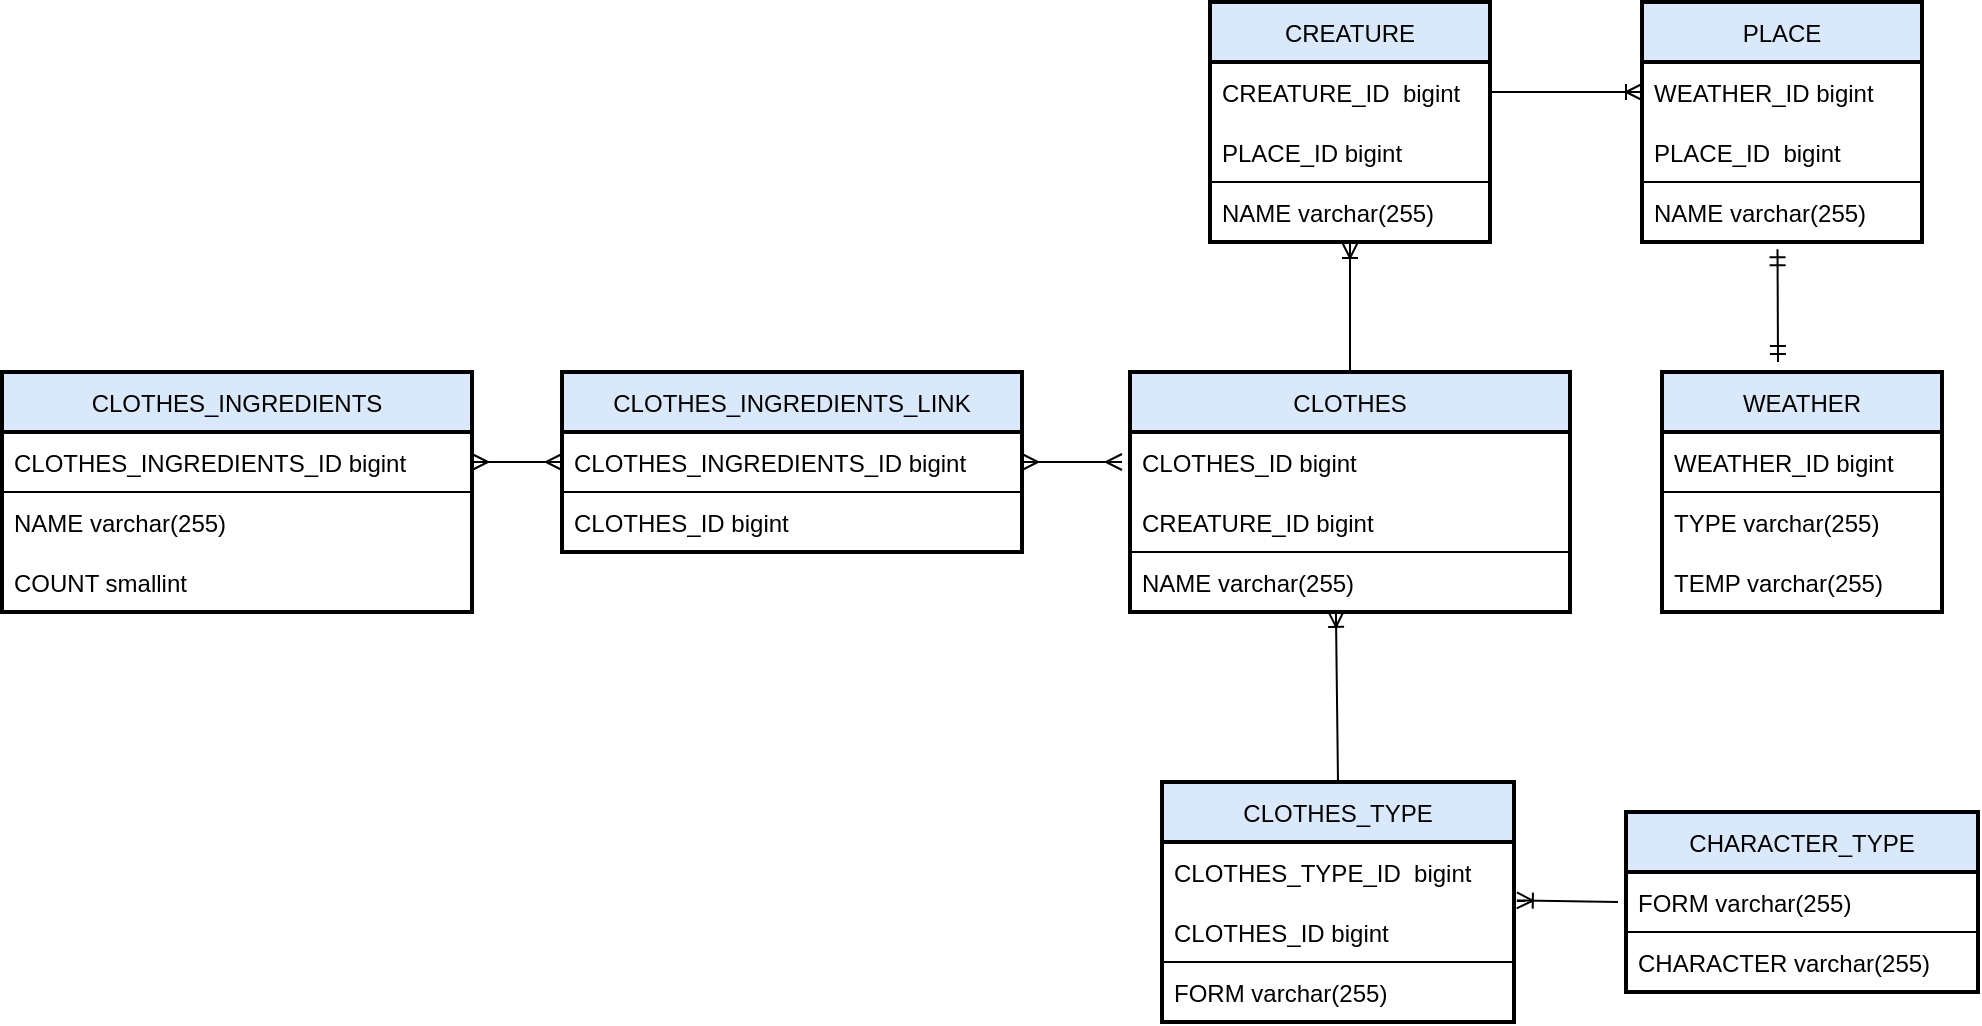 <mxfile version="20.3.0" type="device"><diagram id="iU_kvnuo64UTs_58caMP" name="Страница 1"><mxGraphModel dx="2329" dy="715" grid="1" gridSize="10" guides="1" tooltips="1" connect="1" arrows="1" fold="1" page="1" pageScale="1" pageWidth="827" pageHeight="1169" math="0" shadow="0"><root><mxCell id="0"/><mxCell id="1" parent="0"/><mxCell id="YsS6sekDdvaZAV7GT5Q2-1" value="CREATURE" style="swimlane;fontStyle=0;childLayout=stackLayout;horizontal=1;startSize=30;horizontalStack=0;resizeParent=1;resizeParentMax=0;resizeLast=0;collapsible=1;marginBottom=0;fillColor=#dae8fc;strokeColor=#000000;strokeWidth=2;" parent="1" vertex="1"><mxGeometry x="344" y="320" width="140" height="120" as="geometry"/></mxCell><mxCell id="YsS6sekDdvaZAV7GT5Q2-2" value="CREATURE_ID  bigint" style="text;strokeColor=none;fillColor=none;align=left;verticalAlign=middle;spacingLeft=4;spacingRight=4;overflow=hidden;points=[[0,0.5],[1,0.5]];portConstraint=eastwest;rotatable=0;" parent="YsS6sekDdvaZAV7GT5Q2-1" vertex="1"><mxGeometry y="30" width="140" height="30" as="geometry"/></mxCell><mxCell id="YsS6sekDdvaZAV7GT5Q2-36" value="PLACE_ID bigint" style="text;strokeColor=none;fillColor=none;align=left;verticalAlign=middle;spacingLeft=4;spacingRight=4;overflow=hidden;points=[[0,0.5],[1,0.5]];portConstraint=eastwest;rotatable=0;" parent="YsS6sekDdvaZAV7GT5Q2-1" vertex="1"><mxGeometry y="60" width="140" height="30" as="geometry"/></mxCell><mxCell id="YsS6sekDdvaZAV7GT5Q2-3" value="NAME varchar(255)" style="text;strokeColor=default;fillColor=none;align=left;verticalAlign=middle;spacingLeft=4;spacingRight=4;overflow=hidden;points=[[0,0.5],[1,0.5]];portConstraint=eastwest;rotatable=0;" parent="YsS6sekDdvaZAV7GT5Q2-1" vertex="1"><mxGeometry y="90" width="140" height="30" as="geometry"/></mxCell><mxCell id="YsS6sekDdvaZAV7GT5Q2-6" value="WEATHER" style="swimlane;fontStyle=0;childLayout=stackLayout;horizontal=1;startSize=30;horizontalStack=0;resizeParent=1;resizeParentMax=0;resizeLast=0;collapsible=1;marginBottom=0;fillColor=#dae8fc;strokeColor=#000000;strokeWidth=2;" parent="1" vertex="1"><mxGeometry x="570" y="505" width="140" height="120" as="geometry"/></mxCell><mxCell id="YsS6sekDdvaZAV7GT5Q2-7" value="WEATHER_ID bigint" style="text;strokeColor=default;fillColor=none;align=left;verticalAlign=middle;spacingLeft=4;spacingRight=4;overflow=hidden;points=[[0,0.5],[1,0.5]];portConstraint=eastwest;rotatable=0;" parent="YsS6sekDdvaZAV7GT5Q2-6" vertex="1"><mxGeometry y="30" width="140" height="30" as="geometry"/></mxCell><mxCell id="YsS6sekDdvaZAV7GT5Q2-8" value="TYPE varchar(255)" style="text;strokeColor=none;fillColor=none;align=left;verticalAlign=middle;spacingLeft=4;spacingRight=4;overflow=hidden;points=[[0,0.5],[1,0.5]];portConstraint=eastwest;rotatable=0;" parent="YsS6sekDdvaZAV7GT5Q2-6" vertex="1"><mxGeometry y="60" width="140" height="30" as="geometry"/></mxCell><mxCell id="YsS6sekDdvaZAV7GT5Q2-9" value="TEMP varchar(255)" style="text;strokeColor=none;fillColor=none;align=left;verticalAlign=middle;spacingLeft=4;spacingRight=4;overflow=hidden;points=[[0,0.5],[1,0.5]];portConstraint=eastwest;rotatable=0;" parent="YsS6sekDdvaZAV7GT5Q2-6" vertex="1"><mxGeometry y="90" width="140" height="30" as="geometry"/></mxCell><mxCell id="YsS6sekDdvaZAV7GT5Q2-10" value="PLACE" style="swimlane;fontStyle=0;childLayout=stackLayout;horizontal=1;startSize=30;horizontalStack=0;resizeParent=1;resizeParentMax=0;resizeLast=0;collapsible=1;marginBottom=0;fillColor=#dae8fc;strokeColor=#000000;strokeWidth=2;" parent="1" vertex="1"><mxGeometry x="560" y="320" width="140" height="120" as="geometry"/></mxCell><mxCell id="YsS6sekDdvaZAV7GT5Q2-37" value="WEATHER_ID bigint" style="text;strokeColor=none;fillColor=none;align=left;verticalAlign=middle;spacingLeft=4;spacingRight=4;overflow=hidden;points=[[0,0.5],[1,0.5]];portConstraint=eastwest;rotatable=0;" parent="YsS6sekDdvaZAV7GT5Q2-10" vertex="1"><mxGeometry y="30" width="140" height="30" as="geometry"/></mxCell><mxCell id="YsS6sekDdvaZAV7GT5Q2-11" value="PLACE_ID  bigint" style="text;strokeColor=none;fillColor=none;align=left;verticalAlign=middle;spacingLeft=4;spacingRight=4;overflow=hidden;points=[[0,0.5],[1,0.5]];portConstraint=eastwest;rotatable=0;" parent="YsS6sekDdvaZAV7GT5Q2-10" vertex="1"><mxGeometry y="60" width="140" height="30" as="geometry"/></mxCell><mxCell id="YsS6sekDdvaZAV7GT5Q2-12" value="NAME varchar(255)" style="text;strokeColor=default;fillColor=none;align=left;verticalAlign=middle;spacingLeft=4;spacingRight=4;overflow=hidden;points=[[0,0.5],[1,0.5]];portConstraint=eastwest;rotatable=0;" parent="YsS6sekDdvaZAV7GT5Q2-10" vertex="1"><mxGeometry y="90" width="140" height="30" as="geometry"/></mxCell><mxCell id="YsS6sekDdvaZAV7GT5Q2-14" value="CLOTHES" style="swimlane;fontStyle=0;childLayout=stackLayout;horizontal=1;startSize=30;horizontalStack=0;resizeParent=1;resizeParentMax=0;resizeLast=0;collapsible=1;marginBottom=0;fillColor=#dae8fc;strokeColor=#000000;strokeWidth=2;" parent="1" vertex="1"><mxGeometry x="304" y="505" width="220" height="120" as="geometry"/></mxCell><mxCell id="YsS6sekDdvaZAV7GT5Q2-15" value="CLOTHES_ID bigint" style="text;strokeColor=none;fillColor=none;align=left;verticalAlign=middle;spacingLeft=4;spacingRight=4;overflow=hidden;points=[[0,0.5],[1,0.5]];portConstraint=eastwest;rotatable=0;" parent="YsS6sekDdvaZAV7GT5Q2-14" vertex="1"><mxGeometry y="30" width="220" height="30" as="geometry"/></mxCell><mxCell id="m-VtK1bgJ-UvP5hS1Y6I-1" value="CREATURE_ID bigint" style="text;strokeColor=none;fillColor=none;align=left;verticalAlign=middle;spacingLeft=4;spacingRight=4;overflow=hidden;points=[[0,0.5],[1,0.5]];portConstraint=eastwest;rotatable=0;" parent="YsS6sekDdvaZAV7GT5Q2-14" vertex="1"><mxGeometry y="60" width="220" height="30" as="geometry"/></mxCell><mxCell id="YsS6sekDdvaZAV7GT5Q2-16" value="NAME varchar(255)" style="text;strokeColor=default;fillColor=none;align=left;verticalAlign=middle;spacingLeft=4;spacingRight=4;overflow=hidden;points=[[0,0.5],[1,0.5]];portConstraint=eastwest;rotatable=0;" parent="YsS6sekDdvaZAV7GT5Q2-14" vertex="1"><mxGeometry y="90" width="220" height="30" as="geometry"/></mxCell><mxCell id="YsS6sekDdvaZAV7GT5Q2-18" value="CLOTHES_TYPE" style="swimlane;fontStyle=0;childLayout=stackLayout;horizontal=1;startSize=30;horizontalStack=0;resizeParent=1;resizeParentMax=0;resizeLast=0;collapsible=1;marginBottom=0;fillColor=#dae8fc;strokeColor=#000000;strokeWidth=2;" parent="1" vertex="1"><mxGeometry x="320" y="710" width="176" height="120" as="geometry"/></mxCell><mxCell id="YsS6sekDdvaZAV7GT5Q2-19" value="CLOTHES_TYPE_ID  bigint" style="text;strokeColor=none;fillColor=none;align=left;verticalAlign=middle;spacingLeft=4;spacingRight=4;overflow=hidden;points=[[0,0.5],[1,0.5]];portConstraint=eastwest;rotatable=0;" parent="YsS6sekDdvaZAV7GT5Q2-18" vertex="1"><mxGeometry y="30" width="176" height="30" as="geometry"/></mxCell><mxCell id="YsS6sekDdvaZAV7GT5Q2-43" value="CLOTHES_ID bigint" style="text;strokeColor=none;fillColor=none;align=left;verticalAlign=middle;spacingLeft=4;spacingRight=4;overflow=hidden;points=[[0,0.5],[1,0.5]];portConstraint=eastwest;rotatable=0;rounded=0;glass=0;" parent="YsS6sekDdvaZAV7GT5Q2-18" vertex="1"><mxGeometry y="60" width="176" height="30" as="geometry"/></mxCell><mxCell id="YsS6sekDdvaZAV7GT5Q2-20" value="FORM varchar(255)" style="text;strokeColor=default;fillColor=none;align=left;verticalAlign=middle;spacingLeft=4;spacingRight=4;overflow=hidden;points=[[0,0.5],[1,0.5]];portConstraint=eastwest;rotatable=0;perimeterSpacing=4;strokeWidth=1;rounded=0;" parent="YsS6sekDdvaZAV7GT5Q2-18" vertex="1"><mxGeometry y="90" width="176" height="30" as="geometry"/></mxCell><mxCell id="YsS6sekDdvaZAV7GT5Q2-38" value="CLOTHES_INGREDIENTS_LINK" style="swimlane;fontStyle=0;childLayout=stackLayout;horizontal=1;startSize=30;horizontalStack=0;resizeParent=1;resizeParentMax=0;resizeLast=0;collapsible=1;marginBottom=0;fillColor=#dae8fc;strokeColor=#000000;strokeWidth=2;" parent="1" vertex="1"><mxGeometry x="20" y="505" width="230" height="90" as="geometry"/></mxCell><mxCell id="uHbCr_39R3_nrZsEboGp-1" value="CLOTHES_INGREDIENTS_ID bigint" style="text;strokeColor=default;fillColor=none;align=left;verticalAlign=middle;spacingLeft=4;spacingRight=4;overflow=hidden;points=[[0,0.5],[1,0.5]];portConstraint=eastwest;rotatable=0;" parent="YsS6sekDdvaZAV7GT5Q2-38" vertex="1"><mxGeometry y="30" width="230" height="30" as="geometry"/></mxCell><mxCell id="YsS6sekDdvaZAV7GT5Q2-39" value="CLOTHES_ID bigint" style="text;strokeColor=default;fillColor=none;align=left;verticalAlign=middle;spacingLeft=4;spacingRight=4;overflow=hidden;points=[[0,0.5],[1,0.5]];portConstraint=eastwest;rotatable=0;" parent="YsS6sekDdvaZAV7GT5Q2-38" vertex="1"><mxGeometry y="60" width="230" height="30" as="geometry"/></mxCell><mxCell id="4A8RHS_I96EDl9kk4YES-1" value="" style="fontSize=12;html=1;endArrow=ERmandOne;startArrow=ERmandOne;rounded=0;entryX=0.484;entryY=1.12;entryDx=0;entryDy=0;entryPerimeter=0;" parent="1" target="YsS6sekDdvaZAV7GT5Q2-12" edge="1"><mxGeometry width="100" height="100" relative="1" as="geometry"><mxPoint x="628" y="500" as="sourcePoint"/><mxPoint x="560" y="410" as="targetPoint"/></mxGeometry></mxCell><mxCell id="4A8RHS_I96EDl9kk4YES-2" value="" style="fontSize=12;html=1;endArrow=ERoneToMany;rounded=0;exitX=1;exitY=0.5;exitDx=0;exitDy=0;entryX=0;entryY=0.5;entryDx=0;entryDy=0;" parent="1" source="YsS6sekDdvaZAV7GT5Q2-2" target="YsS6sekDdvaZAV7GT5Q2-37" edge="1"><mxGeometry width="100" height="100" relative="1" as="geometry"><mxPoint x="180" y="410" as="sourcePoint"/><mxPoint x="560" y="360" as="targetPoint"/></mxGeometry></mxCell><mxCell id="4A8RHS_I96EDl9kk4YES-3" value="" style="fontSize=12;html=1;endArrow=ERoneToMany;rounded=0;exitX=0.5;exitY=0;exitDx=0;exitDy=0;" parent="1" source="YsS6sekDdvaZAV7GT5Q2-14" target="YsS6sekDdvaZAV7GT5Q2-3" edge="1"><mxGeometry width="100" height="100" relative="1" as="geometry"><mxPoint x="500" y="460" as="sourcePoint"/><mxPoint x="340" y="410" as="targetPoint"/></mxGeometry></mxCell><mxCell id="4A8RHS_I96EDl9kk4YES-4" value="" style="fontSize=12;html=1;endArrow=ERoneToMany;rounded=0;exitX=0.5;exitY=0;exitDx=0;exitDy=0;entryX=0.468;entryY=0.98;entryDx=0;entryDy=0;entryPerimeter=0;" parent="1" source="YsS6sekDdvaZAV7GT5Q2-18" target="YsS6sekDdvaZAV7GT5Q2-16" edge="1"><mxGeometry width="100" height="100" relative="1" as="geometry"><mxPoint x="260" y="750" as="sourcePoint"/><mxPoint x="300" y="580" as="targetPoint"/></mxGeometry></mxCell><mxCell id="4A8RHS_I96EDl9kk4YES-5" value="" style="edgeStyle=entityRelationEdgeStyle;fontSize=12;html=1;endArrow=ERmany;startArrow=ERmany;rounded=0;exitX=1;exitY=0.5;exitDx=0;exitDy=0;" parent="1" source="uHbCr_39R3_nrZsEboGp-1" edge="1"><mxGeometry width="100" height="100" relative="1" as="geometry"><mxPoint x="150" y="770" as="sourcePoint"/><mxPoint x="300" y="550" as="targetPoint"/></mxGeometry></mxCell><mxCell id="4A8RHS_I96EDl9kk4YES-6" value="" style="edgeStyle=entityRelationEdgeStyle;fontSize=12;html=1;endArrow=ERmany;startArrow=ERmany;rounded=0;entryX=0;entryY=0.5;entryDx=0;entryDy=0;exitX=1;exitY=0.5;exitDx=0;exitDy=0;" parent="1" target="YsS6sekDdvaZAV7GT5Q2-38" edge="1"><mxGeometry width="100" height="100" relative="1" as="geometry"><mxPoint x="-25" y="550" as="sourcePoint"/><mxPoint x="30" y="750" as="targetPoint"/></mxGeometry></mxCell><mxCell id="V6RzX7RmV7Dbrh4DyAu1-1" value="CHARACTER_TYPE" style="swimlane;fontStyle=0;childLayout=stackLayout;horizontal=1;startSize=30;horizontalStack=0;resizeParent=1;resizeParentMax=0;resizeLast=0;collapsible=1;marginBottom=0;fillColor=#dae8fc;strokeColor=#000000;strokeWidth=2;" parent="1" vertex="1"><mxGeometry x="552" y="725" width="176" height="90" as="geometry"/></mxCell><mxCell id="V6RzX7RmV7Dbrh4DyAu1-4" value="FORM varchar(255)" style="text;strokeColor=default;fillColor=none;align=left;verticalAlign=middle;spacingLeft=4;spacingRight=4;overflow=hidden;points=[[0,0.5],[1,0.5]];portConstraint=eastwest;rotatable=0;perimeterSpacing=4;strokeWidth=1;rounded=0;" parent="V6RzX7RmV7Dbrh4DyAu1-1" vertex="1"><mxGeometry y="30" width="176" height="30" as="geometry"/></mxCell><mxCell id="V6RzX7RmV7Dbrh4DyAu1-5" value="CHARACTER varchar(255)" style="text;strokeColor=none;fillColor=none;align=left;verticalAlign=middle;spacingLeft=4;spacingRight=4;overflow=hidden;points=[[0,0.5],[1,0.5]];portConstraint=eastwest;rotatable=0;" parent="V6RzX7RmV7Dbrh4DyAu1-1" vertex="1"><mxGeometry y="60" width="176" height="30" as="geometry"/></mxCell><mxCell id="V6RzX7RmV7Dbrh4DyAu1-6" value="" style="fontSize=12;html=1;endArrow=ERoneToMany;rounded=0;exitX=0;exitY=0.5;exitDx=0;exitDy=0;entryX=1.008;entryY=-0.027;entryDx=0;entryDy=0;entryPerimeter=0;" parent="1" source="V6RzX7RmV7Dbrh4DyAu1-4" target="YsS6sekDdvaZAV7GT5Q2-43" edge="1"><mxGeometry width="100" height="100" relative="1" as="geometry"><mxPoint x="440" y="990" as="sourcePoint"/><mxPoint x="300" y="910" as="targetPoint"/></mxGeometry></mxCell><mxCell id="tFuXizXK3-Dht_iwOwYs-1" value="CLOTHES_INGREDIENTS" style="swimlane;fontStyle=0;childLayout=stackLayout;horizontal=1;startSize=30;horizontalStack=0;resizeParent=1;resizeParentMax=0;resizeLast=0;collapsible=1;marginBottom=0;fillColor=#dae8fc;strokeColor=default;strokeWidth=2;" vertex="1" parent="1"><mxGeometry x="-260" y="505" width="235" height="120" as="geometry"/></mxCell><mxCell id="tFuXizXK3-Dht_iwOwYs-2" value="CLOTHES_INGREDIENTS_ID bigint" style="text;strokeColor=default;fillColor=none;align=left;verticalAlign=middle;spacingLeft=4;spacingRight=4;overflow=hidden;points=[[0,0.5],[1,0.5]];portConstraint=eastwest;rotatable=0;" vertex="1" parent="tFuXizXK3-Dht_iwOwYs-1"><mxGeometry y="30" width="235" height="30" as="geometry"/></mxCell><mxCell id="tFuXizXK3-Dht_iwOwYs-3" value="NAME varchar(255)" style="text;strokeColor=none;fillColor=none;align=left;verticalAlign=middle;spacingLeft=4;spacingRight=4;overflow=hidden;points=[[0,0.5],[1,0.5]];portConstraint=eastwest;rotatable=0;" vertex="1" parent="tFuXizXK3-Dht_iwOwYs-1"><mxGeometry y="60" width="235" height="30" as="geometry"/></mxCell><mxCell id="tFuXizXK3-Dht_iwOwYs-4" value="COUNT smallint" style="text;strokeColor=none;fillColor=none;align=left;verticalAlign=middle;spacingLeft=4;spacingRight=4;overflow=hidden;points=[[0,0.5],[1,0.5]];portConstraint=eastwest;rotatable=0;" vertex="1" parent="tFuXizXK3-Dht_iwOwYs-1"><mxGeometry y="90" width="235" height="30" as="geometry"/></mxCell></root></mxGraphModel></diagram></mxfile>